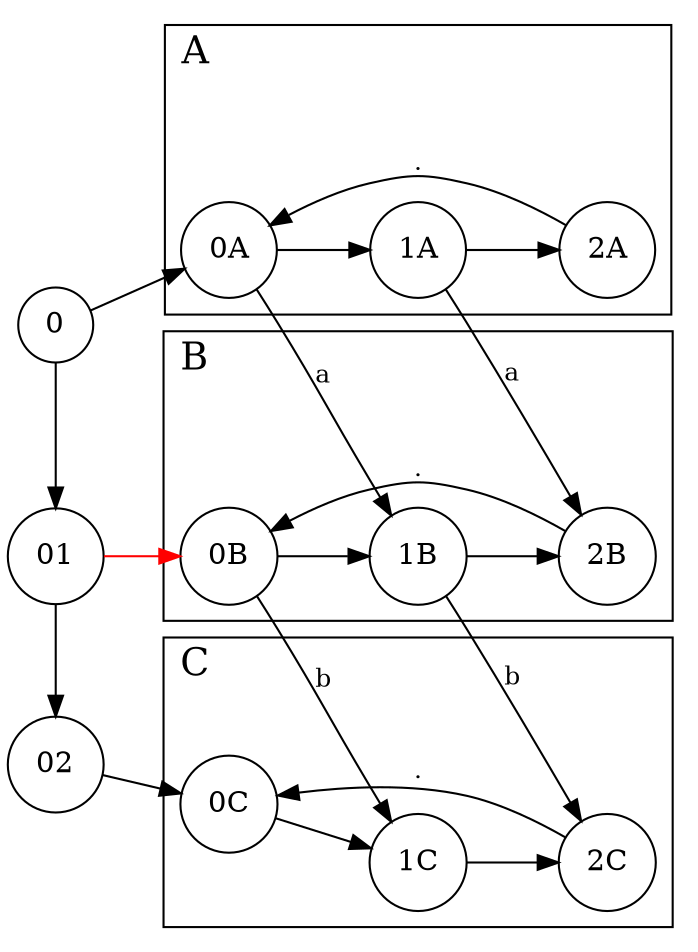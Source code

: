 digraph "dophase1.select"
{
    rankdir="LR";
    node[shape = circle, fontsize=14];
    fontsize=18;
    labeljust="l";

    edge[style=solid, fontsize=12];

    { rank=same;
        0 [style = solid];
        01 [style = solid];
        02 [style=solid];
        0 -> 01 -> 02;
    }

    subgraph clusterA {
        "0A" -> "1A" -> "2A";
        "2A" -> "0A" [label=".", constraint=false, style=solid];
        label="A";
    }

    subgraph clusterB {
        "0B" -> "1B" -> "2B";
        "2B" -> "0B" [label=".", constraint=false, style=solid];
        label="B";
    }

    subgraph clusterC {
        "0C" -> "1C" -> "2C";
        "2C" -> "0C" [label=".", constraint=false, style=solid];
        label="C";
    }

    0 -> "0A"[style=solid];
    01 -> "0B"[style=solid color=red];
    02 -> "0C"[style=solid];

    // edges between clusters
    edge[constraint=false, style=solid];
    "0A" -> "1B" [label=a]
    "1A" -> "2B" [label=a]
    "0B" -> "1C" [label=b]
    "1B" -> "2C" [label=b]

}


